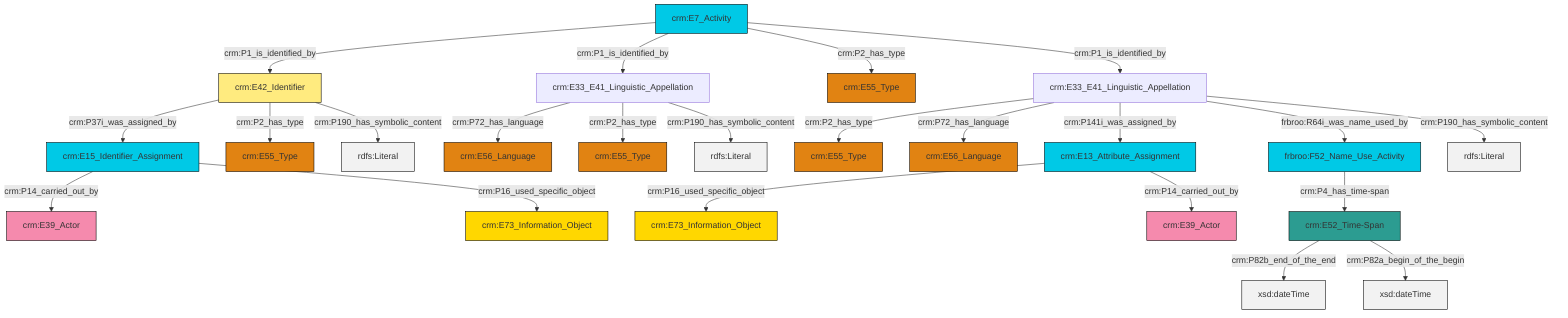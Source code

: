 graph TD
classDef Literal fill:#f2f2f2,stroke:#000000;
classDef CRM_Entity fill:#FFFFFF,stroke:#000000;
classDef Temporal_Entity fill:#00C9E6, stroke:#000000;
classDef Type fill:#E18312, stroke:#000000;
classDef Time-Span fill:#2C9C91, stroke:#000000;
classDef Appellation fill:#FFEB7F, stroke:#000000;
classDef Place fill:#008836, stroke:#000000;
classDef Persistent_Item fill:#B266B2, stroke:#000000;
classDef Conceptual_Object fill:#FFD700, stroke:#000000;
classDef Physical_Thing fill:#D2B48C, stroke:#000000;
classDef Actor fill:#f58aad, stroke:#000000;
classDef PC_Classes fill:#4ce600, stroke:#000000;
classDef Multi fill:#cccccc,stroke:#000000;

0["crm:E42_Identifier"]:::Appellation -->|crm:P37i_was_assigned_by| 1["crm:E15_Identifier_Assignment"]:::Temporal_Entity
5["crm:E7_Activity"]:::Temporal_Entity -->|crm:P1_is_identified_by| 0["crm:E42_Identifier"]:::Appellation
3["crm:E33_E41_Linguistic_Appellation"]:::Default -->|crm:P2_has_type| 8["crm:E55_Type"]:::Type
3["crm:E33_E41_Linguistic_Appellation"]:::Default -->|crm:P72_has_language| 9["crm:E56_Language"]:::Type
1["crm:E15_Identifier_Assignment"]:::Temporal_Entity -->|crm:P14_carried_out_by| 17["crm:E39_Actor"]:::Actor
20["crm:E13_Attribute_Assignment"]:::Temporal_Entity -->|crm:P16_used_specific_object| 21["crm:E73_Information_Object"]:::Conceptual_Object
1["crm:E15_Identifier_Assignment"]:::Temporal_Entity -->|crm:P16_used_specific_object| 23["crm:E73_Information_Object"]:::Conceptual_Object
18["crm:E33_E41_Linguistic_Appellation"]:::Default -->|crm:P72_has_language| 15["crm:E56_Language"]:::Type
13["frbroo:F52_Name_Use_Activity"]:::Temporal_Entity -->|crm:P4_has_time-span| 24["crm:E52_Time-Span"]:::Time-Span
0["crm:E42_Identifier"]:::Appellation -->|crm:P2_has_type| 11["crm:E55_Type"]:::Type
5["crm:E7_Activity"]:::Temporal_Entity -->|crm:P1_is_identified_by| 18["crm:E33_E41_Linguistic_Appellation"]:::Default
20["crm:E13_Attribute_Assignment"]:::Temporal_Entity -->|crm:P14_carried_out_by| 27["crm:E39_Actor"]:::Actor
3["crm:E33_E41_Linguistic_Appellation"]:::Default -->|crm:P141i_was_assigned_by| 20["crm:E13_Attribute_Assignment"]:::Temporal_Entity
0["crm:E42_Identifier"]:::Appellation -->|crm:P190_has_symbolic_content| 29[rdfs:Literal]:::Literal
5["crm:E7_Activity"]:::Temporal_Entity -->|crm:P2_has_type| 30["crm:E55_Type"]:::Type
24["crm:E52_Time-Span"]:::Time-Span -->|crm:P82b_end_of_the_end| 32[xsd:dateTime]:::Literal
3["crm:E33_E41_Linguistic_Appellation"]:::Default -->|frbroo:R64i_was_name_used_by| 13["frbroo:F52_Name_Use_Activity"]:::Temporal_Entity
18["crm:E33_E41_Linguistic_Appellation"]:::Default -->|crm:P2_has_type| 6["crm:E55_Type"]:::Type
18["crm:E33_E41_Linguistic_Appellation"]:::Default -->|crm:P190_has_symbolic_content| 33[rdfs:Literal]:::Literal
5["crm:E7_Activity"]:::Temporal_Entity -->|crm:P1_is_identified_by| 3["crm:E33_E41_Linguistic_Appellation"]:::Default
3["crm:E33_E41_Linguistic_Appellation"]:::Default -->|crm:P190_has_symbolic_content| 34[rdfs:Literal]:::Literal
24["crm:E52_Time-Span"]:::Time-Span -->|crm:P82a_begin_of_the_begin| 41[xsd:dateTime]:::Literal